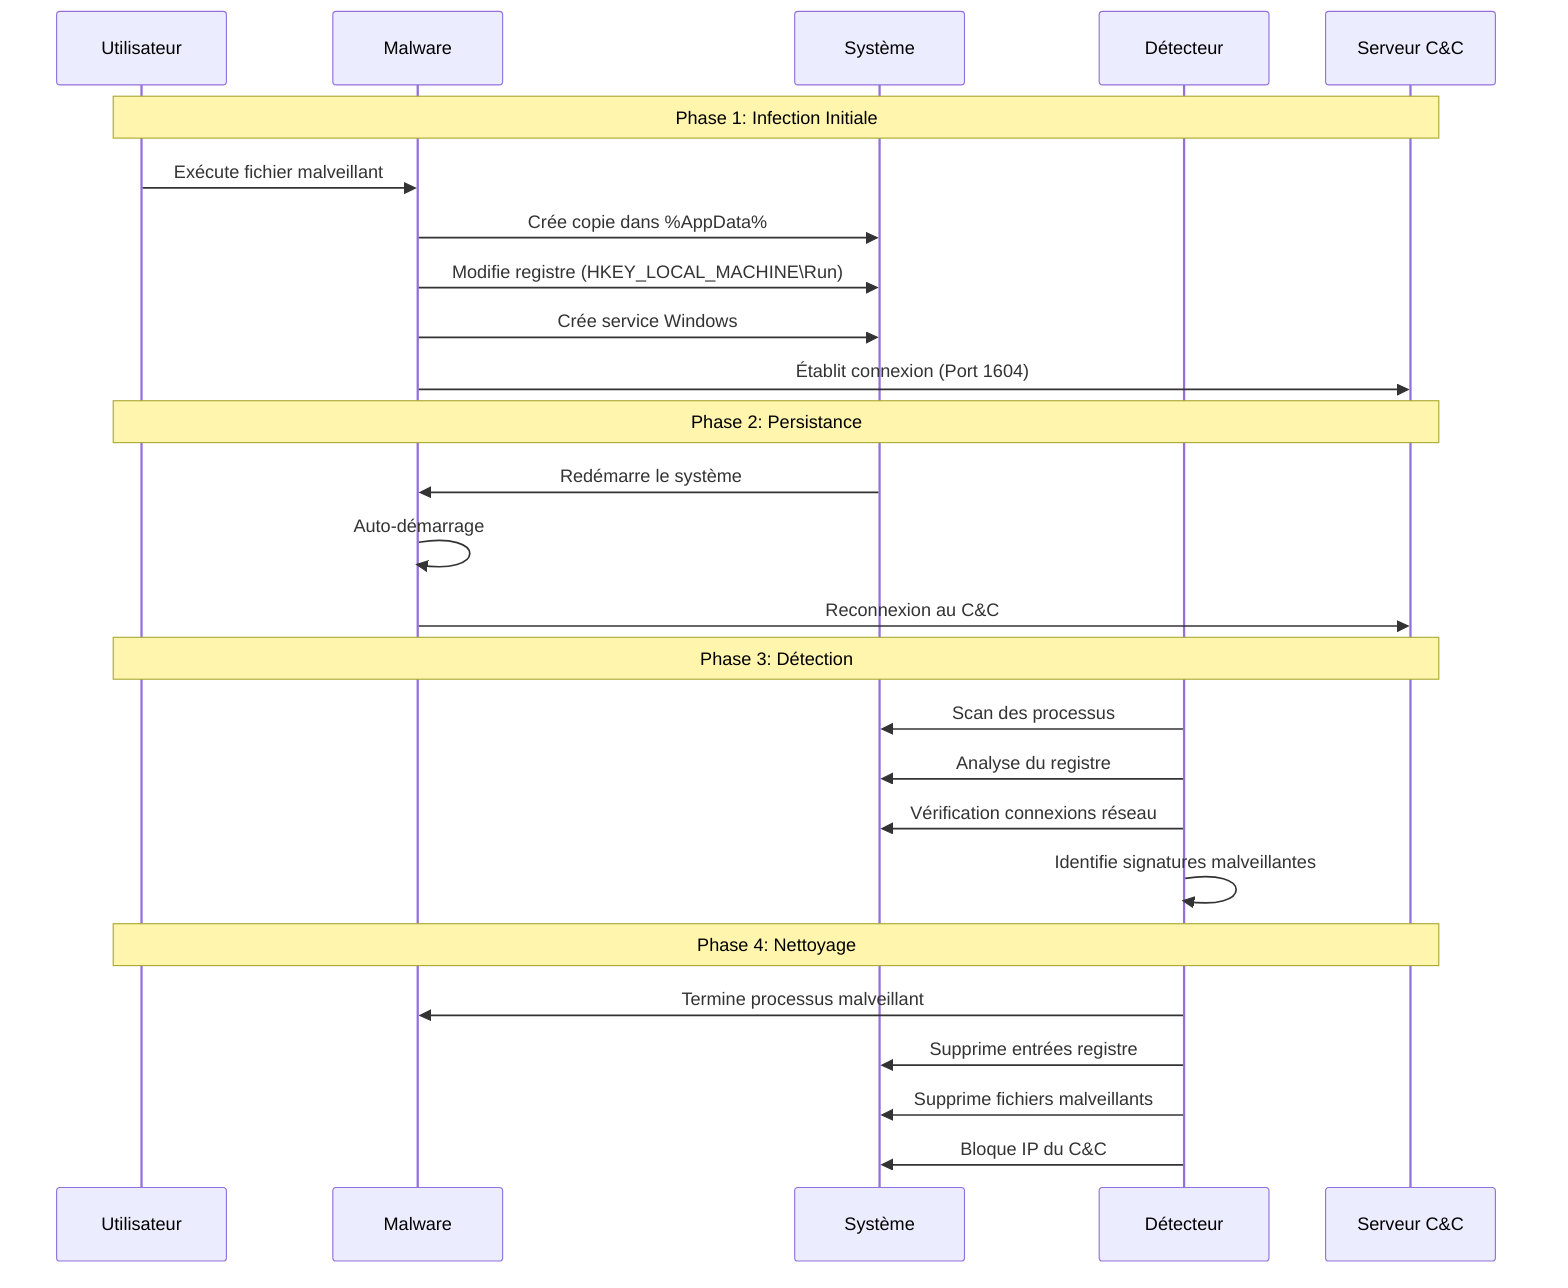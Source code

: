 sequenceDiagram
    participant U as Utilisateur
    participant M as Malware
    participant S as Système
    participant D as Détecteur
    participant C as Serveur C&C

    Note over U,C: Phase 1: Infection Initiale
    U->>M: Exécute fichier malveillant
    M->>S: Crée copie dans %AppData%
    M->>S: Modifie registre (HKEY_LOCAL_MACHINE\Run)
    M->>S: Crée service Windows
    M->>C: Établit connexion (Port 1604)

    Note over U,C: Phase 2: Persistance
    S->>M: Redémarre le système
    M->>M: Auto-démarrage
    M->>C: Reconnexion au C&C

    Note over U,C: Phase 3: Détection
    D->>S: Scan des processus
    D->>S: Analyse du registre
    D->>S: Vérification connexions réseau
    D->>D: Identifie signatures malveillantes

    Note over U,C: Phase 4: Nettoyage
    D->>M: Termine processus malveillant
    D->>S: Supprime entrées registre
    D->>S: Supprime fichiers malveillants
    D->>S: Bloque IP du C&C